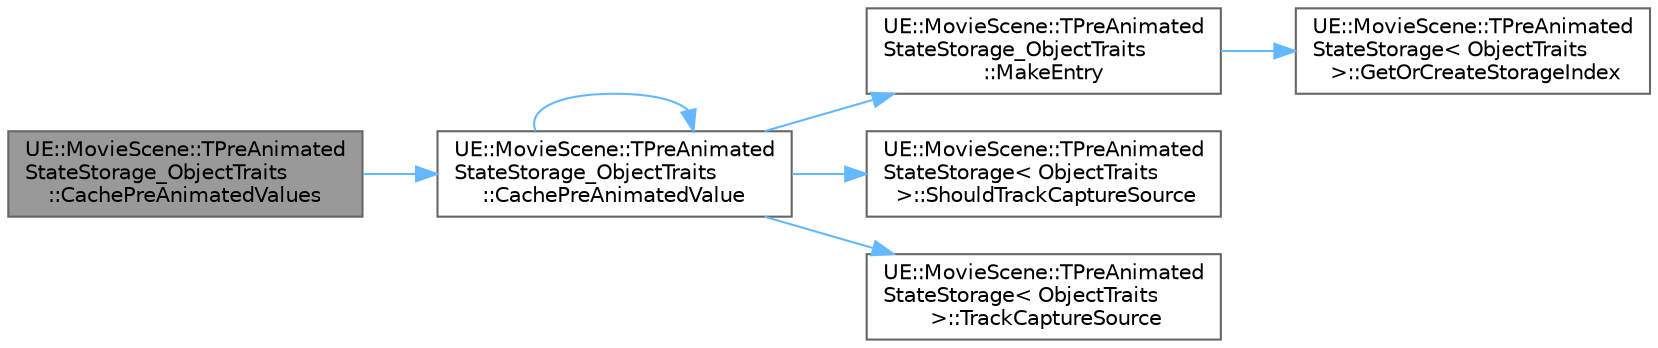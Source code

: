 digraph "UE::MovieScene::TPreAnimatedStateStorage_ObjectTraits::CachePreAnimatedValues"
{
 // INTERACTIVE_SVG=YES
 // LATEX_PDF_SIZE
  bgcolor="transparent";
  edge [fontname=Helvetica,fontsize=10,labelfontname=Helvetica,labelfontsize=10];
  node [fontname=Helvetica,fontsize=10,shape=box,height=0.2,width=0.4];
  rankdir="LR";
  Node1 [id="Node000001",label="UE::MovieScene::TPreAnimated\lStateStorage_ObjectTraits\l::CachePreAnimatedValues",height=0.2,width=0.4,color="gray40", fillcolor="grey60", style="filled", fontcolor="black",tooltip=" "];
  Node1 -> Node2 [id="edge1_Node000001_Node000002",color="steelblue1",style="solid",tooltip=" "];
  Node2 [id="Node000002",label="UE::MovieScene::TPreAnimated\lStateStorage_ObjectTraits\l::CachePreAnimatedValue",height=0.2,width=0.4,color="grey40", fillcolor="white", style="filled",URL="$dc/d1d/structUE_1_1MovieScene_1_1TPreAnimatedStateStorage__ObjectTraits.html#ad8c838fb685f1cb67d128dae059533ab",tooltip=" "];
  Node2 -> Node2 [id="edge2_Node000002_Node000002",color="steelblue1",style="solid",tooltip=" "];
  Node2 -> Node3 [id="edge3_Node000002_Node000003",color="steelblue1",style="solid",tooltip=" "];
  Node3 [id="Node000003",label="UE::MovieScene::TPreAnimated\lStateStorage_ObjectTraits\l::MakeEntry",height=0.2,width=0.4,color="grey40", fillcolor="white", style="filled",URL="$dc/d1d/structUE_1_1MovieScene_1_1TPreAnimatedStateStorage__ObjectTraits.html#a088d904d64172e2343448bbe7cd8a280",tooltip=" "];
  Node3 -> Node4 [id="edge4_Node000003_Node000004",color="steelblue1",style="solid",tooltip=" "];
  Node4 [id="Node000004",label="UE::MovieScene::TPreAnimated\lStateStorage\< ObjectTraits\l \>::GetOrCreateStorageIndex",height=0.2,width=0.4,color="grey40", fillcolor="white", style="filled",URL="$d5/dd5/structUE_1_1MovieScene_1_1TPreAnimatedStateStorage.html#acc154f5b02bf5d48c323d5b39f812c37",tooltip=" "];
  Node2 -> Node5 [id="edge5_Node000002_Node000005",color="steelblue1",style="solid",tooltip=" "];
  Node5 [id="Node000005",label="UE::MovieScene::TPreAnimated\lStateStorage\< ObjectTraits\l \>::ShouldTrackCaptureSource",height=0.2,width=0.4,color="grey40", fillcolor="white", style="filled",URL="$d5/dd5/structUE_1_1MovieScene_1_1TPreAnimatedStateStorage.html#a76f3cdc59fb9e2e0e48951a33c799b38",tooltip=" "];
  Node2 -> Node6 [id="edge6_Node000002_Node000006",color="steelblue1",style="solid",tooltip=" "];
  Node6 [id="Node000006",label="UE::MovieScene::TPreAnimated\lStateStorage\< ObjectTraits\l \>::TrackCaptureSource",height=0.2,width=0.4,color="grey40", fillcolor="white", style="filled",URL="$d5/dd5/structUE_1_1MovieScene_1_1TPreAnimatedStateStorage.html#a7ba64f44586395fd1381416c8ad93e9e",tooltip=" "];
}
